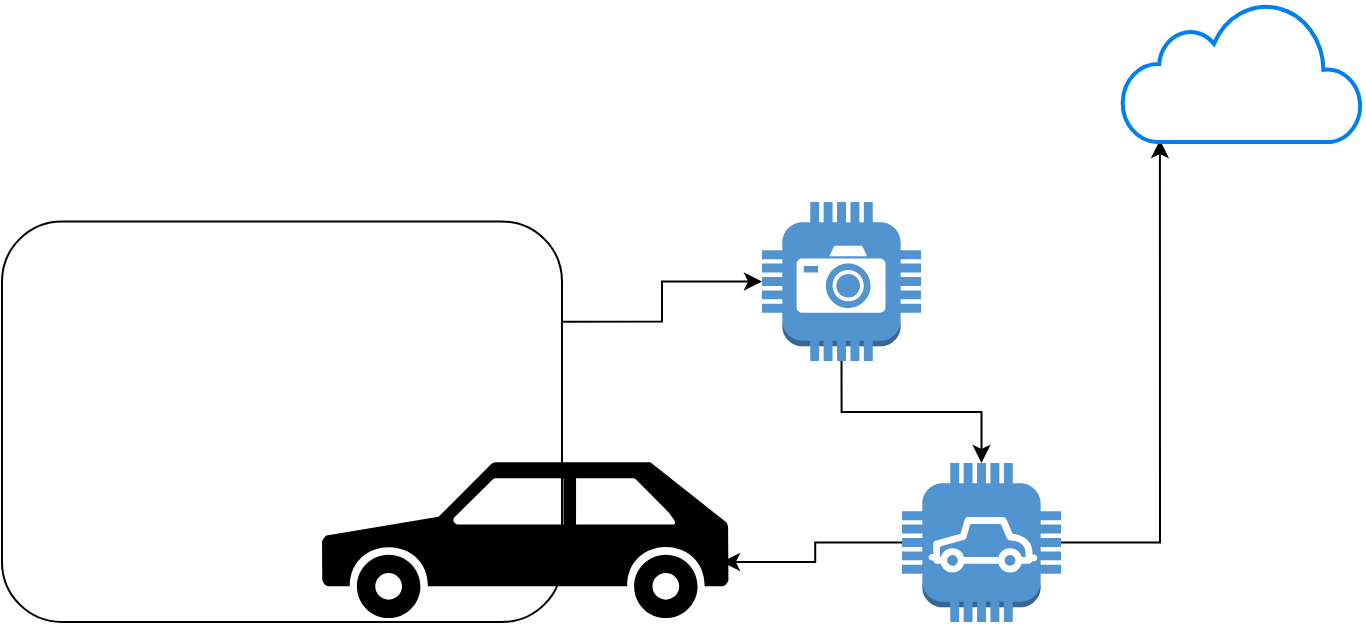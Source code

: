 <mxfile version="20.3.0" type="github">
  <diagram id="XnEugMDfW9nt01OwP3_5" name="Page-1">
    <mxGraphModel dx="1773" dy="620" grid="1" gridSize="10" guides="1" tooltips="1" connect="1" arrows="1" fold="1" page="1" pageScale="1" pageWidth="827" pageHeight="1169" math="0" shadow="0">
      <root>
        <mxCell id="0" />
        <mxCell id="1" parent="0" />
        <mxCell id="A6VERJNFXDKj5nQ8tuVU-5" style="edgeStyle=orthogonalEdgeStyle;rounded=0;orthogonalLoop=1;jettySize=auto;html=1;exitX=1;exitY=0.25;exitDx=0;exitDy=0;entryX=0;entryY=0.5;entryDx=0;entryDy=0;entryPerimeter=0;" edge="1" parent="1" source="A6VERJNFXDKj5nQ8tuVU-4" target="A6VERJNFXDKj5nQ8tuVU-2">
          <mxGeometry relative="1" as="geometry" />
        </mxCell>
        <mxCell id="A6VERJNFXDKj5nQ8tuVU-4" value="" style="rounded=1;whiteSpace=wrap;html=1;" vertex="1" parent="1">
          <mxGeometry x="-130" y="119.75" width="280" height="200.25" as="geometry" />
        </mxCell>
        <mxCell id="A6VERJNFXDKj5nQ8tuVU-1" value="" style="shape=mxgraph.signs.transportation.car_3;html=1;pointerEvents=1;fillColor=#000000;strokeColor=none;verticalLabelPosition=bottom;verticalAlign=top;align=center;" vertex="1" parent="1">
          <mxGeometry x="30" y="240" width="203.21" height="78" as="geometry" />
        </mxCell>
        <mxCell id="A6VERJNFXDKj5nQ8tuVU-6" style="edgeStyle=orthogonalEdgeStyle;rounded=0;orthogonalLoop=1;jettySize=auto;html=1;exitX=0.5;exitY=1;exitDx=0;exitDy=0;exitPerimeter=0;" edge="1" parent="1" source="A6VERJNFXDKj5nQ8tuVU-2" target="A6VERJNFXDKj5nQ8tuVU-3">
          <mxGeometry relative="1" as="geometry" />
        </mxCell>
        <mxCell id="A6VERJNFXDKj5nQ8tuVU-2" value="" style="outlineConnect=0;dashed=0;verticalLabelPosition=bottom;verticalAlign=top;align=center;html=1;shape=mxgraph.aws3.camera;fillColor=#5294CF;gradientColor=none;" vertex="1" parent="1">
          <mxGeometry x="250" y="110" width="79.5" height="79.5" as="geometry" />
        </mxCell>
        <mxCell id="A6VERJNFXDKj5nQ8tuVU-7" style="edgeStyle=orthogonalEdgeStyle;rounded=0;orthogonalLoop=1;jettySize=auto;html=1;exitX=0;exitY=0.5;exitDx=0;exitDy=0;exitPerimeter=0;entryX=0.984;entryY=0.641;entryDx=0;entryDy=0;entryPerimeter=0;" edge="1" parent="1" source="A6VERJNFXDKj5nQ8tuVU-3" target="A6VERJNFXDKj5nQ8tuVU-1">
          <mxGeometry relative="1" as="geometry" />
        </mxCell>
        <mxCell id="A6VERJNFXDKj5nQ8tuVU-9" style="edgeStyle=orthogonalEdgeStyle;rounded=0;orthogonalLoop=1;jettySize=auto;html=1;exitX=1;exitY=0.5;exitDx=0;exitDy=0;exitPerimeter=0;entryX=0.158;entryY=0.986;entryDx=0;entryDy=0;entryPerimeter=0;" edge="1" parent="1" source="A6VERJNFXDKj5nQ8tuVU-3" target="A6VERJNFXDKj5nQ8tuVU-8">
          <mxGeometry relative="1" as="geometry" />
        </mxCell>
        <mxCell id="A6VERJNFXDKj5nQ8tuVU-3" value="" style="outlineConnect=0;dashed=0;verticalLabelPosition=bottom;verticalAlign=top;align=center;html=1;shape=mxgraph.aws3.car;fillColor=#5294CF;gradientColor=none;" vertex="1" parent="1">
          <mxGeometry x="320" y="240.5" width="79.5" height="79.5" as="geometry" />
        </mxCell>
        <mxCell id="A6VERJNFXDKj5nQ8tuVU-8" value="" style="html=1;verticalLabelPosition=bottom;align=center;labelBackgroundColor=#ffffff;verticalAlign=top;strokeWidth=2;strokeColor=#0080F0;shadow=0;dashed=0;shape=mxgraph.ios7.icons.cloud;" vertex="1" parent="1">
          <mxGeometry x="430" y="10" width="120" height="70" as="geometry" />
        </mxCell>
      </root>
    </mxGraphModel>
  </diagram>
</mxfile>
